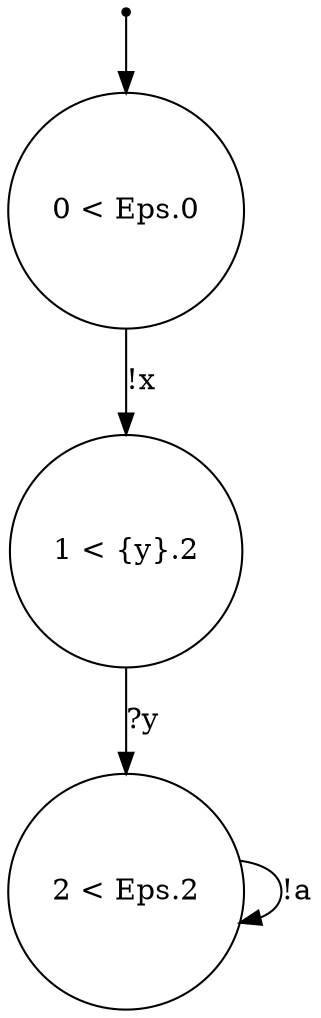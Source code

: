 digraph {
 node [shape=point] ENTRY
 node [shape=circle]
2 [label="2 < Eps.2
"]
1 [label="1 < {y}.2
"]
0 [label="0 < Eps.0
"]
ENTRY -> 0
2 -> 2 [label="!a"]
1 -> 2 [label="?y"]
0 -> 1 [label="!x"]

}